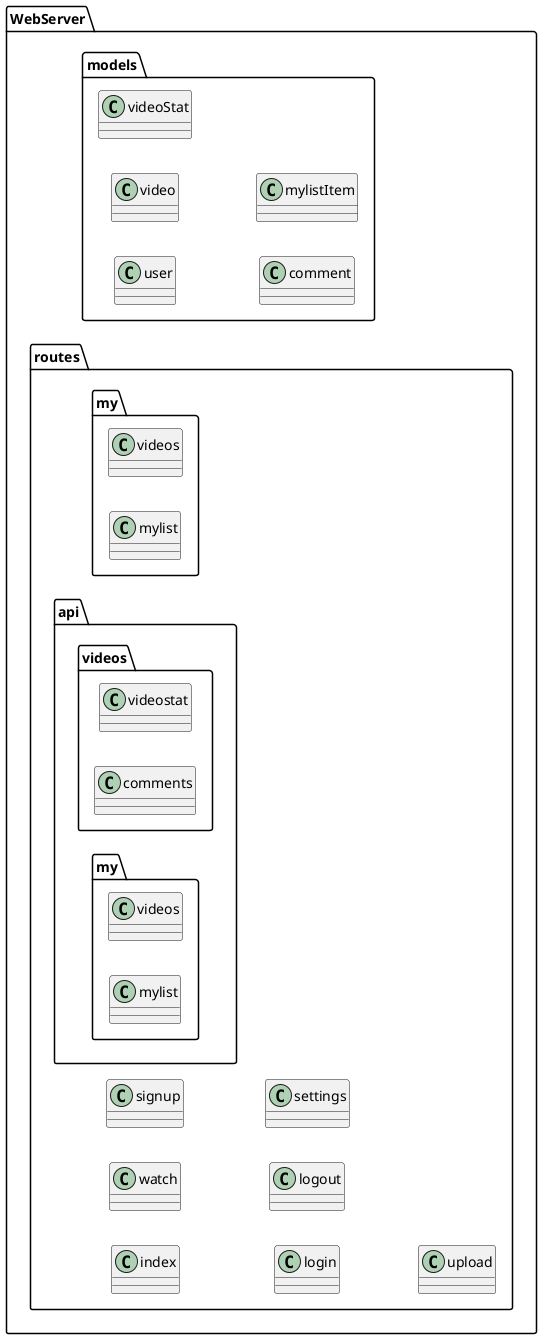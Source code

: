 @startuml webservser-modules
left to right direction

namespace WebServer {

  namespace models {
    class user
    class video
    class videoStat
    class comment
    class mylistItem
  }

  namespace routes {
    class index
    class watch
    class signup
    class login
    class logout
    class settings
    class upload

    namespace my {
      class videos
      class mylist
    }

    namespace api {

      namespace videos {
        class videostat
        class comments
      }

      namespace my {
        class videos
        class mylist
      }

    }
  }
}

@enduml